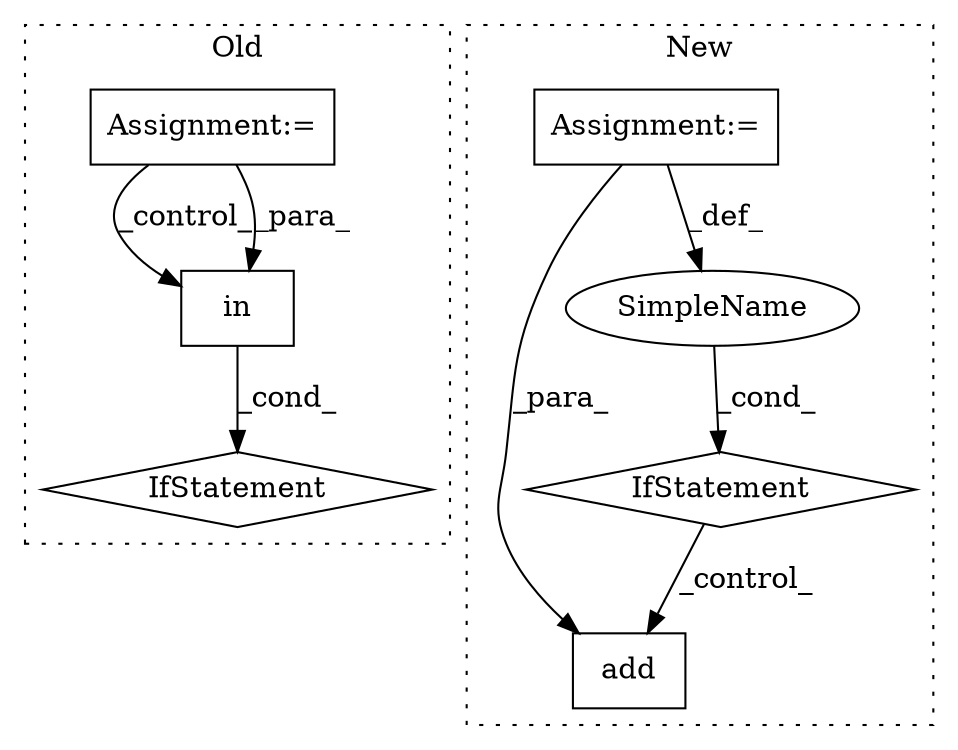 digraph G {
subgraph cluster0 {
1 [label="in" a="105" s="12725" l="32" shape="box"];
3 [label="IfStatement" a="25" s="12715,12757" l="10,2" shape="diamond"];
4 [label="Assignment:=" a="7" s="12617,12705" l="53,2" shape="box"];
label = "Old";
style="dotted";
}
subgraph cluster1 {
2 [label="add" a="32" s="14608,14616" l="4,1" shape="box"];
5 [label="IfStatement" a="25" s="14505,14580" l="4,2" shape="diamond"];
6 [label="SimpleName" a="42" s="" l="" shape="ellipse"];
7 [label="Assignment:=" a="7" s="14297" l="1" shape="box"];
label = "New";
style="dotted";
}
1 -> 3 [label="_cond_"];
4 -> 1 [label="_control_"];
4 -> 1 [label="_para_"];
5 -> 2 [label="_control_"];
6 -> 5 [label="_cond_"];
7 -> 6 [label="_def_"];
7 -> 2 [label="_para_"];
}